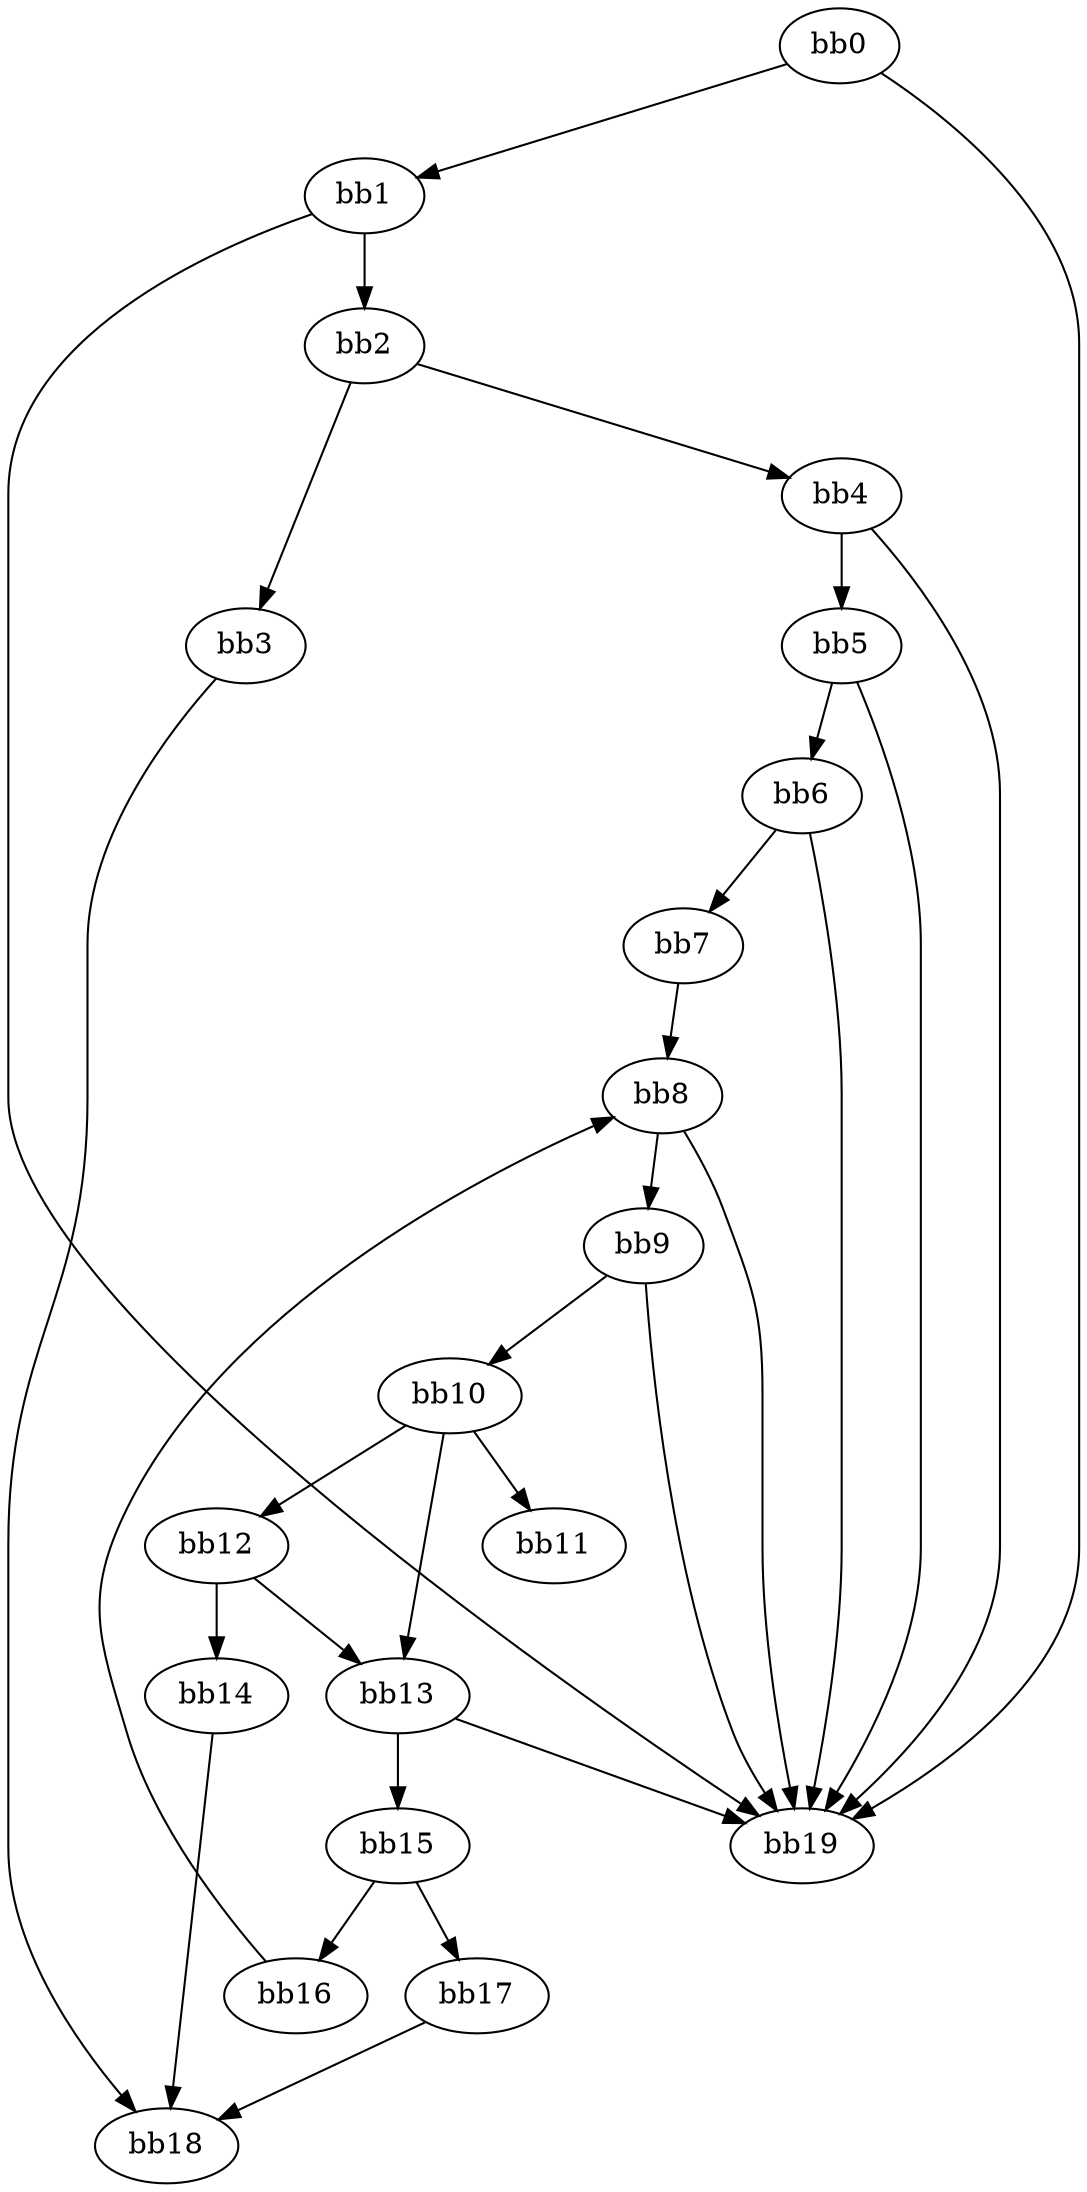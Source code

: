digraph {
    0 [ label = "bb0\l" ]
    1 [ label = "bb1\l" ]
    2 [ label = "bb2\l" ]
    3 [ label = "bb3\l" ]
    4 [ label = "bb4\l" ]
    5 [ label = "bb5\l" ]
    6 [ label = "bb6\l" ]
    7 [ label = "bb7\l" ]
    8 [ label = "bb8\l" ]
    9 [ label = "bb9\l" ]
    10 [ label = "bb10\l" ]
    11 [ label = "bb11\l" ]
    12 [ label = "bb12\l" ]
    13 [ label = "bb13\l" ]
    14 [ label = "bb14\l" ]
    15 [ label = "bb15\l" ]
    16 [ label = "bb16\l" ]
    17 [ label = "bb17\l" ]
    18 [ label = "bb18\l" ]
    19 [ label = "bb19\l" ]
    0 -> 1 [ ]
    0 -> 19 [ ]
    1 -> 2 [ ]
    1 -> 19 [ ]
    2 -> 3 [ ]
    2 -> 4 [ ]
    3 -> 18 [ ]
    4 -> 5 [ ]
    4 -> 19 [ ]
    5 -> 6 [ ]
    5 -> 19 [ ]
    6 -> 7 [ ]
    6 -> 19 [ ]
    7 -> 8 [ ]
    8 -> 9 [ ]
    8 -> 19 [ ]
    9 -> 10 [ ]
    9 -> 19 [ ]
    10 -> 11 [ ]
    10 -> 12 [ ]
    10 -> 13 [ ]
    12 -> 13 [ ]
    12 -> 14 [ ]
    13 -> 15 [ ]
    13 -> 19 [ ]
    14 -> 18 [ ]
    15 -> 16 [ ]
    15 -> 17 [ ]
    16 -> 8 [ ]
    17 -> 18 [ ]
}

